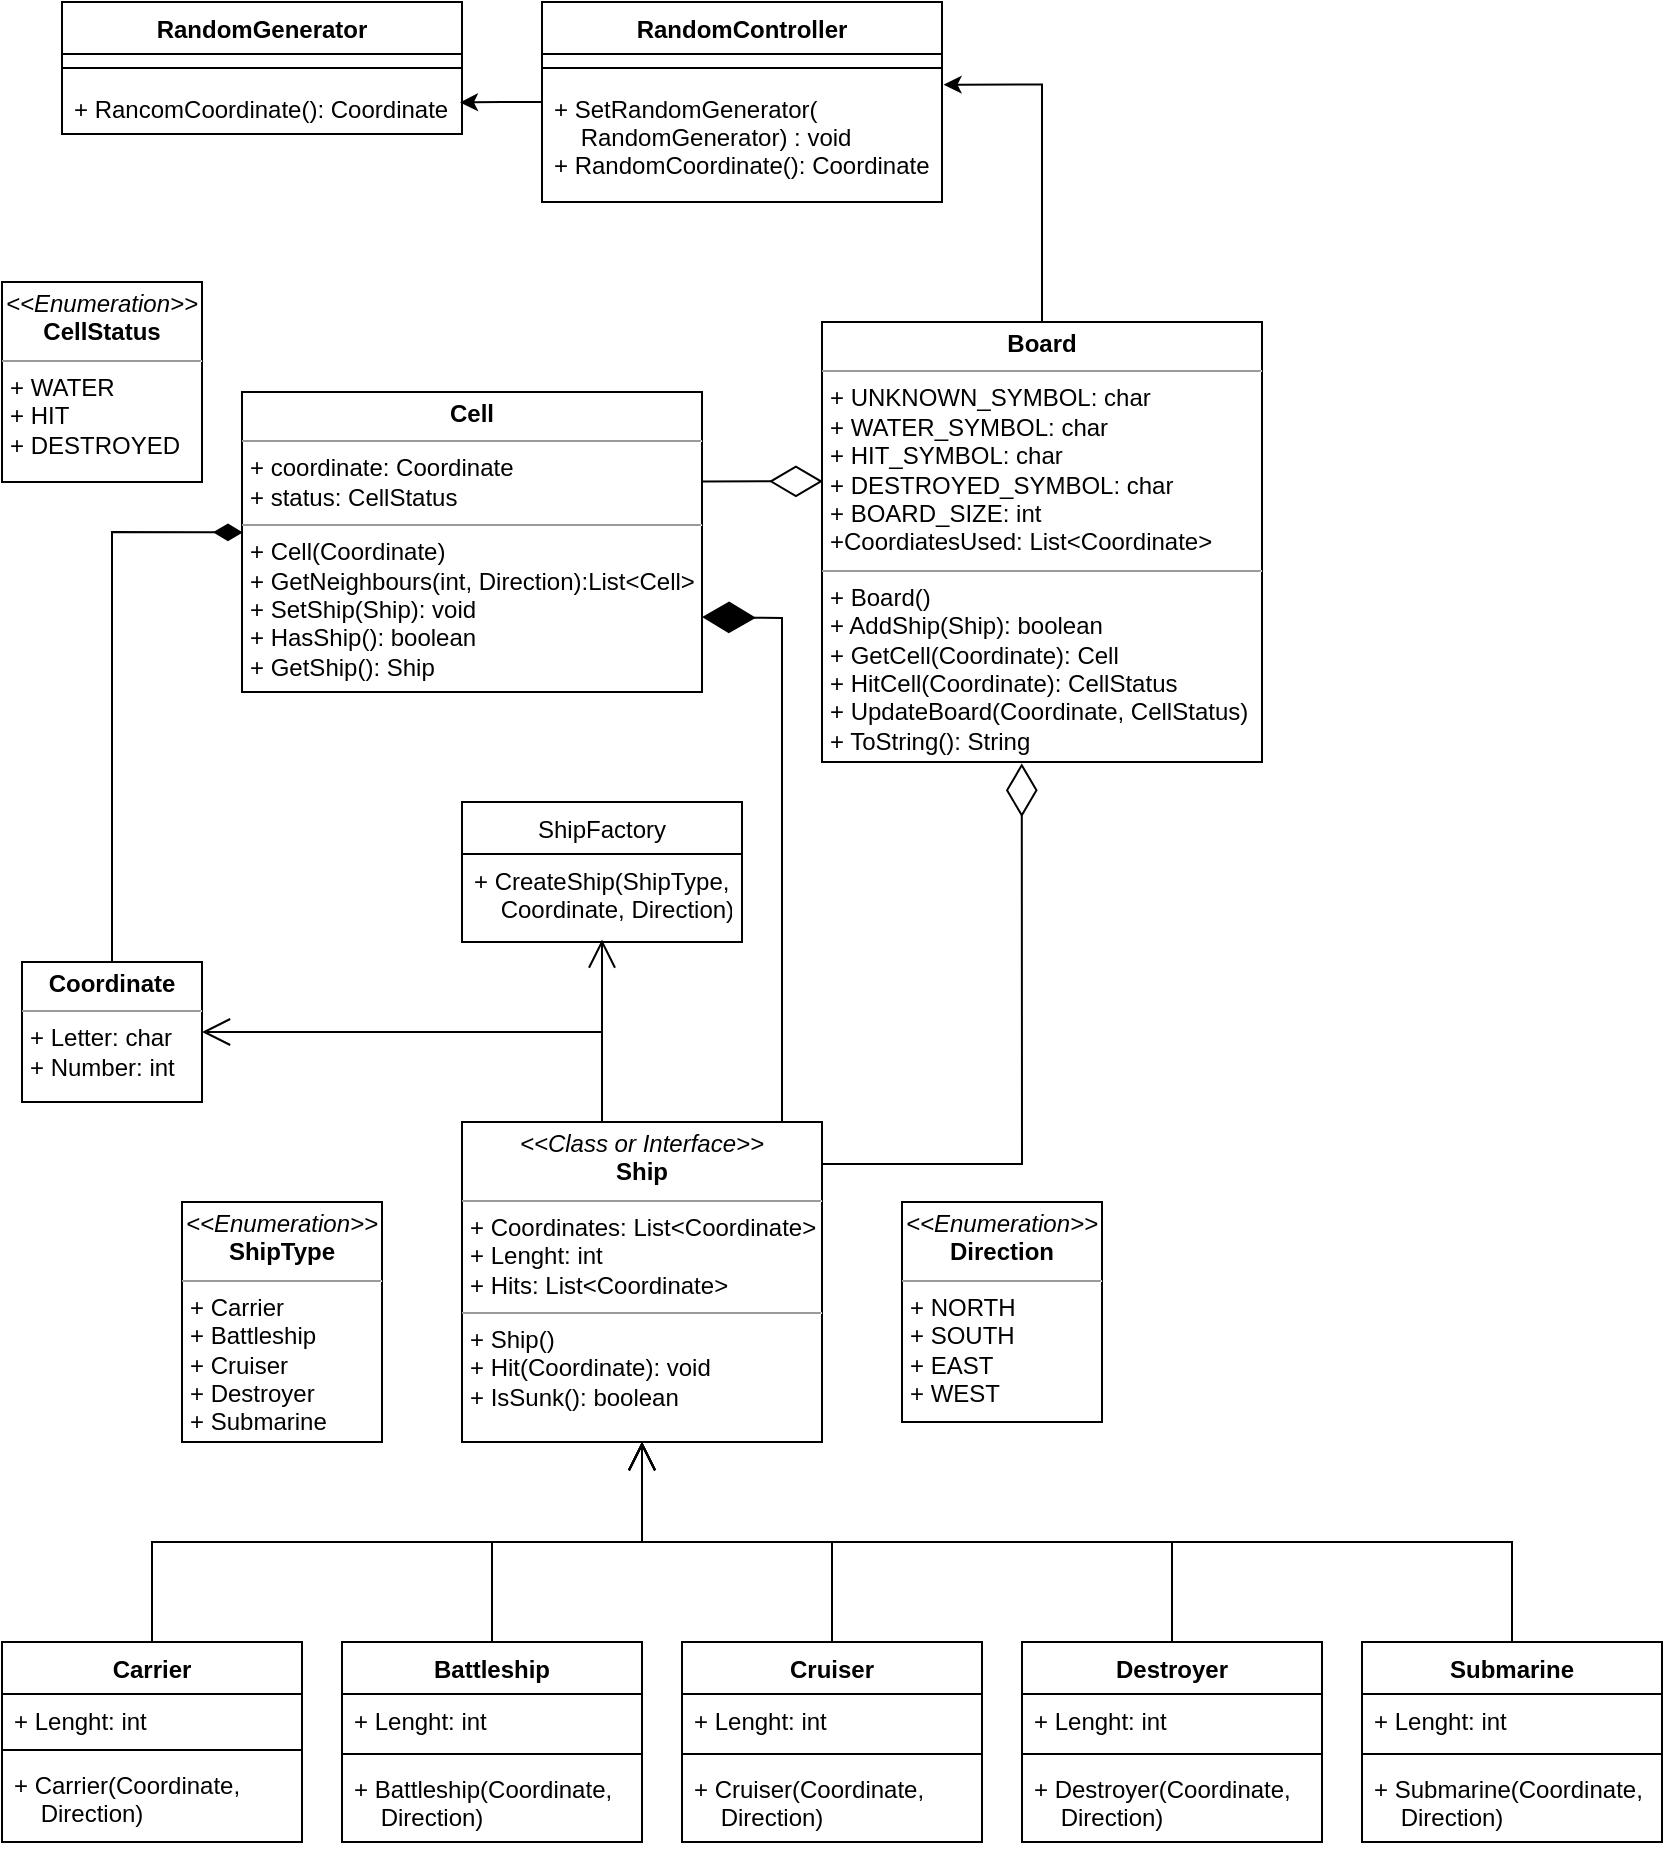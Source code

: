 <mxfile version="15.5.2" type="device"><diagram id="DyNz346OUzwwJoP4qObg" name="Page-1"><mxGraphModel dx="1148" dy="857" grid="1" gridSize="10" guides="1" tooltips="1" connect="1" arrows="1" fold="1" page="1" pageScale="1" pageWidth="850" pageHeight="1100" math="0" shadow="0"><root><mxCell id="0"/><mxCell id="1" parent="0"/><mxCell id="gkkrnf0gw9VYS7cltihZ-3" value="&lt;p style=&quot;margin: 0px ; margin-top: 4px ; text-align: center&quot;&gt;&lt;i&gt;&amp;lt;&amp;lt;Class or Interface&amp;gt;&amp;gt;&lt;/i&gt;&lt;br&gt;&lt;b&gt;Ship&lt;/b&gt;&lt;/p&gt;&lt;hr size=&quot;1&quot;&gt;&lt;p style=&quot;margin: 0px ; margin-left: 4px&quot;&gt;&lt;span&gt;+ Coordinates: List&amp;lt;Coordinate&amp;gt;&lt;/span&gt;&lt;br&gt;&lt;/p&gt;&lt;p style=&quot;margin: 0px ; margin-left: 4px&quot;&gt;+ Lenght: int&lt;/p&gt;&lt;p style=&quot;margin: 0px ; margin-left: 4px&quot;&gt;+ Hits: List&amp;lt;Coordinate&amp;gt;&lt;/p&gt;&lt;hr size=&quot;1&quot;&gt;&lt;p style=&quot;margin: 0px ; margin-left: 4px&quot;&gt;+ Ship()&lt;/p&gt;&lt;p style=&quot;margin: 0px ; margin-left: 4px&quot;&gt;+ Hit(Coordinate): void&lt;br&gt;+ IsSunk(): boolean&lt;/p&gt;" style="verticalAlign=top;align=left;overflow=fill;fontSize=12;fontFamily=Helvetica;html=1;" parent="1" vertex="1"><mxGeometry x="240" y="640" width="180" height="160" as="geometry"/></mxCell><mxCell id="gkkrnf0gw9VYS7cltihZ-28" value="&lt;p style=&quot;margin: 0px ; margin-top: 4px ; text-align: center&quot;&gt;&lt;i&gt;&amp;lt;&amp;lt;Enumeration&amp;gt;&amp;gt;&lt;/i&gt;&lt;br&gt;&lt;b&gt;ShipType&lt;/b&gt;&lt;/p&gt;&lt;hr size=&quot;1&quot;&gt;&lt;p style=&quot;margin: 0px ; margin-left: 4px&quot;&gt;+ Carrier&lt;/p&gt;&lt;p style=&quot;margin: 0px ; margin-left: 4px&quot;&gt;+ Battleship&lt;/p&gt;&lt;p style=&quot;margin: 0px ; margin-left: 4px&quot;&gt;+ Cruiser&lt;/p&gt;&lt;p style=&quot;margin: 0px ; margin-left: 4px&quot;&gt;+ Destroyer&lt;/p&gt;&lt;p style=&quot;margin: 0px ; margin-left: 4px&quot;&gt;+ Submarine&lt;/p&gt;" style="verticalAlign=top;align=left;overflow=fill;fontSize=12;fontFamily=Helvetica;html=1;" parent="1" vertex="1"><mxGeometry x="100" y="680" width="100" height="120" as="geometry"/></mxCell><mxCell id="gkkrnf0gw9VYS7cltihZ-35" value="&lt;p style=&quot;margin: 0px ; margin-top: 4px ; text-align: center&quot;&gt;&lt;b&gt;Coordinate&lt;/b&gt;&lt;/p&gt;&lt;hr size=&quot;1&quot;&gt;&lt;p style=&quot;margin: 0px ; margin-left: 4px&quot;&gt;+ Letter: char&lt;/p&gt;&lt;p style=&quot;margin: 0px ; margin-left: 4px&quot;&gt;+ Number: int&lt;/p&gt;" style="verticalAlign=top;align=left;overflow=fill;fontSize=12;fontFamily=Helvetica;html=1;" parent="1" vertex="1"><mxGeometry x="20" y="560" width="90" height="70" as="geometry"/></mxCell><mxCell id="gkkrnf0gw9VYS7cltihZ-40" value="Carrier" style="swimlane;fontStyle=1;align=center;verticalAlign=top;childLayout=stackLayout;horizontal=1;startSize=26;horizontalStack=0;resizeParent=1;resizeParentMax=0;resizeLast=0;collapsible=1;marginBottom=0;" parent="1" vertex="1"><mxGeometry x="10" y="900" width="150" height="100" as="geometry"/></mxCell><mxCell id="gkkrnf0gw9VYS7cltihZ-41" value="+ Lenght: int" style="text;strokeColor=none;fillColor=none;align=left;verticalAlign=top;spacingLeft=4;spacingRight=4;overflow=hidden;rotatable=0;points=[[0,0.5],[1,0.5]];portConstraint=eastwest;" parent="gkkrnf0gw9VYS7cltihZ-40" vertex="1"><mxGeometry y="26" width="150" height="24" as="geometry"/></mxCell><mxCell id="gkkrnf0gw9VYS7cltihZ-42" value="" style="line;strokeWidth=1;fillColor=none;align=left;verticalAlign=middle;spacingTop=-1;spacingLeft=3;spacingRight=3;rotatable=0;labelPosition=right;points=[];portConstraint=eastwest;" parent="gkkrnf0gw9VYS7cltihZ-40" vertex="1"><mxGeometry y="50" width="150" height="8" as="geometry"/></mxCell><mxCell id="gkkrnf0gw9VYS7cltihZ-43" value="+ Carrier(Coordinate, &#10;    Direction)" style="text;strokeColor=none;fillColor=none;align=left;verticalAlign=top;spacingLeft=4;spacingRight=4;overflow=hidden;rotatable=0;points=[[0,0.5],[1,0.5]];portConstraint=eastwest;" parent="gkkrnf0gw9VYS7cltihZ-40" vertex="1"><mxGeometry y="58" width="150" height="42" as="geometry"/></mxCell><mxCell id="gkkrnf0gw9VYS7cltihZ-48" value="Battleship" style="swimlane;fontStyle=1;align=center;verticalAlign=top;childLayout=stackLayout;horizontal=1;startSize=26;horizontalStack=0;resizeParent=1;resizeParentMax=0;resizeLast=0;collapsible=1;marginBottom=0;" parent="1" vertex="1"><mxGeometry x="180" y="900" width="150" height="100" as="geometry"/></mxCell><mxCell id="gkkrnf0gw9VYS7cltihZ-49" value="+ Lenght: int" style="text;strokeColor=none;fillColor=none;align=left;verticalAlign=top;spacingLeft=4;spacingRight=4;overflow=hidden;rotatable=0;points=[[0,0.5],[1,0.5]];portConstraint=eastwest;" parent="gkkrnf0gw9VYS7cltihZ-48" vertex="1"><mxGeometry y="26" width="150" height="26" as="geometry"/></mxCell><mxCell id="gkkrnf0gw9VYS7cltihZ-50" value="" style="line;strokeWidth=1;fillColor=none;align=left;verticalAlign=middle;spacingTop=-1;spacingLeft=3;spacingRight=3;rotatable=0;labelPosition=right;points=[];portConstraint=eastwest;" parent="gkkrnf0gw9VYS7cltihZ-48" vertex="1"><mxGeometry y="52" width="150" height="8" as="geometry"/></mxCell><mxCell id="gkkrnf0gw9VYS7cltihZ-51" value="+ Battleship(Coordinate,&#10;    Direction)" style="text;strokeColor=none;fillColor=none;align=left;verticalAlign=top;spacingLeft=4;spacingRight=4;overflow=hidden;rotatable=0;points=[[0,0.5],[1,0.5]];portConstraint=eastwest;" parent="gkkrnf0gw9VYS7cltihZ-48" vertex="1"><mxGeometry y="60" width="150" height="40" as="geometry"/></mxCell><mxCell id="gkkrnf0gw9VYS7cltihZ-52" value="Submarine" style="swimlane;fontStyle=1;align=center;verticalAlign=top;childLayout=stackLayout;horizontal=1;startSize=26;horizontalStack=0;resizeParent=1;resizeParentMax=0;resizeLast=0;collapsible=1;marginBottom=0;" parent="1" vertex="1"><mxGeometry x="690" y="900" width="150" height="100" as="geometry"/></mxCell><mxCell id="gkkrnf0gw9VYS7cltihZ-53" value="+ Lenght: int" style="text;strokeColor=none;fillColor=none;align=left;verticalAlign=top;spacingLeft=4;spacingRight=4;overflow=hidden;rotatable=0;points=[[0,0.5],[1,0.5]];portConstraint=eastwest;" parent="gkkrnf0gw9VYS7cltihZ-52" vertex="1"><mxGeometry y="26" width="150" height="26" as="geometry"/></mxCell><mxCell id="gkkrnf0gw9VYS7cltihZ-54" value="" style="line;strokeWidth=1;fillColor=none;align=left;verticalAlign=middle;spacingTop=-1;spacingLeft=3;spacingRight=3;rotatable=0;labelPosition=right;points=[];portConstraint=eastwest;" parent="gkkrnf0gw9VYS7cltihZ-52" vertex="1"><mxGeometry y="52" width="150" height="8" as="geometry"/></mxCell><mxCell id="gkkrnf0gw9VYS7cltihZ-55" value="+ Submarine(Coordinate,&#10;    Direction)" style="text;strokeColor=none;fillColor=none;align=left;verticalAlign=top;spacingLeft=4;spacingRight=4;overflow=hidden;rotatable=0;points=[[0,0.5],[1,0.5]];portConstraint=eastwest;" parent="gkkrnf0gw9VYS7cltihZ-52" vertex="1"><mxGeometry y="60" width="150" height="40" as="geometry"/></mxCell><mxCell id="gkkrnf0gw9VYS7cltihZ-56" value="Destroyer" style="swimlane;fontStyle=1;align=center;verticalAlign=top;childLayout=stackLayout;horizontal=1;startSize=26;horizontalStack=0;resizeParent=1;resizeParentMax=0;resizeLast=0;collapsible=1;marginBottom=0;" parent="1" vertex="1"><mxGeometry x="520" y="900" width="150" height="100" as="geometry"/></mxCell><mxCell id="gkkrnf0gw9VYS7cltihZ-57" value="+ Lenght: int" style="text;strokeColor=none;fillColor=none;align=left;verticalAlign=top;spacingLeft=4;spacingRight=4;overflow=hidden;rotatable=0;points=[[0,0.5],[1,0.5]];portConstraint=eastwest;" parent="gkkrnf0gw9VYS7cltihZ-56" vertex="1"><mxGeometry y="26" width="150" height="26" as="geometry"/></mxCell><mxCell id="gkkrnf0gw9VYS7cltihZ-58" value="" style="line;strokeWidth=1;fillColor=none;align=left;verticalAlign=middle;spacingTop=-1;spacingLeft=3;spacingRight=3;rotatable=0;labelPosition=right;points=[];portConstraint=eastwest;" parent="gkkrnf0gw9VYS7cltihZ-56" vertex="1"><mxGeometry y="52" width="150" height="8" as="geometry"/></mxCell><mxCell id="gkkrnf0gw9VYS7cltihZ-59" value="+ Destroyer(Coordinate,&#10;    Direction)" style="text;strokeColor=none;fillColor=none;align=left;verticalAlign=top;spacingLeft=4;spacingRight=4;overflow=hidden;rotatable=0;points=[[0,0.5],[1,0.5]];portConstraint=eastwest;" parent="gkkrnf0gw9VYS7cltihZ-56" vertex="1"><mxGeometry y="60" width="150" height="40" as="geometry"/></mxCell><mxCell id="gkkrnf0gw9VYS7cltihZ-60" value="Cruiser" style="swimlane;fontStyle=1;align=center;verticalAlign=top;childLayout=stackLayout;horizontal=1;startSize=26;horizontalStack=0;resizeParent=1;resizeParentMax=0;resizeLast=0;collapsible=1;marginBottom=0;" parent="1" vertex="1"><mxGeometry x="350" y="900" width="150" height="100" as="geometry"/></mxCell><mxCell id="gkkrnf0gw9VYS7cltihZ-61" value="+ Lenght: int" style="text;strokeColor=none;fillColor=none;align=left;verticalAlign=top;spacingLeft=4;spacingRight=4;overflow=hidden;rotatable=0;points=[[0,0.5],[1,0.5]];portConstraint=eastwest;" parent="gkkrnf0gw9VYS7cltihZ-60" vertex="1"><mxGeometry y="26" width="150" height="26" as="geometry"/></mxCell><mxCell id="gkkrnf0gw9VYS7cltihZ-62" value="" style="line;strokeWidth=1;fillColor=none;align=left;verticalAlign=middle;spacingTop=-1;spacingLeft=3;spacingRight=3;rotatable=0;labelPosition=right;points=[];portConstraint=eastwest;" parent="gkkrnf0gw9VYS7cltihZ-60" vertex="1"><mxGeometry y="52" width="150" height="8" as="geometry"/></mxCell><mxCell id="gkkrnf0gw9VYS7cltihZ-63" value="+ Cruiser(Coordinate,&#10;    Direction)" style="text;strokeColor=none;fillColor=none;align=left;verticalAlign=top;spacingLeft=4;spacingRight=4;overflow=hidden;rotatable=0;points=[[0,0.5],[1,0.5]];portConstraint=eastwest;" parent="gkkrnf0gw9VYS7cltihZ-60" vertex="1"><mxGeometry y="60" width="150" height="40" as="geometry"/></mxCell><mxCell id="7pKKUQJOXSYiKVj7ACZL-16" style="edgeStyle=orthogonalEdgeStyle;rounded=0;orthogonalLoop=1;jettySize=auto;html=1;exitX=0.5;exitY=0;exitDx=0;exitDy=0;entryX=1.004;entryY=0.022;entryDx=0;entryDy=0;entryPerimeter=0;" parent="1" source="gkkrnf0gw9VYS7cltihZ-69" target="7pKKUQJOXSYiKVj7ACZL-4" edge="1"><mxGeometry relative="1" as="geometry"/></mxCell><mxCell id="gkkrnf0gw9VYS7cltihZ-69" value="&lt;p style=&quot;margin: 0px ; margin-top: 4px ; text-align: center&quot;&gt;&lt;b&gt;Board&lt;/b&gt;&lt;/p&gt;&lt;hr size=&quot;1&quot;&gt;&lt;p style=&quot;margin: 0px 0px 0px 4px&quot;&gt;+ UNKNOWN_SYMBOL: char&lt;/p&gt;&lt;p style=&quot;margin: 0px ; margin-left: 4px&quot;&gt;+ WATER_SYMBOL: char&lt;br&gt;&lt;/p&gt;&lt;p style=&quot;margin: 0px ; margin-left: 4px&quot;&gt;&lt;span&gt;+ HIT_SYMBOL: char&lt;/span&gt;&lt;br&gt;&lt;/p&gt;&lt;p style=&quot;margin: 0px ; margin-left: 4px&quot;&gt;+ DESTROYED_SYMBOL: char&lt;br&gt;+ BOARD_SIZE: int&lt;br&gt;+CoordiatesUsed: List&amp;lt;Coordinate&amp;gt;&lt;/p&gt;&lt;hr size=&quot;1&quot;&gt;&lt;p style=&quot;margin: 0px ; margin-left: 4px&quot;&gt;+ Board()&lt;/p&gt;&lt;p style=&quot;margin: 0px ; margin-left: 4px&quot;&gt;+ AddShip(Ship): boolean&lt;/p&gt;&lt;p style=&quot;margin: 0px ; margin-left: 4px&quot;&gt;+ GetCell(Coordinate): Cell&lt;br&gt;&lt;/p&gt;&lt;p style=&quot;margin: 0px ; margin-left: 4px&quot;&gt;+ HitCell(Coordinate): CellStatus&lt;/p&gt;&lt;p style=&quot;margin: 0px ; margin-left: 4px&quot;&gt;+ UpdateBoard(Coordinate, CellStatus)&lt;/p&gt;&lt;p style=&quot;margin: 0px ; margin-left: 4px&quot;&gt;+ ToString(): String&lt;/p&gt;&lt;p style=&quot;margin: 0px ; margin-left: 4px&quot;&gt;&lt;br&gt;&lt;/p&gt;" style="verticalAlign=top;align=left;overflow=fill;fontSize=12;fontFamily=Helvetica;html=1;" parent="1" vertex="1"><mxGeometry x="420" y="240" width="220" height="220" as="geometry"/></mxCell><mxCell id="gkkrnf0gw9VYS7cltihZ-74" value="&lt;p style=&quot;margin: 0px ; margin-top: 4px ; text-align: center&quot;&gt;&lt;b&gt;Cell&lt;/b&gt;&lt;/p&gt;&lt;hr size=&quot;1&quot;&gt;&lt;p style=&quot;margin: 0px ; margin-left: 4px&quot;&gt;+ coordinate: Coordinate&lt;/p&gt;&lt;p style=&quot;margin: 0px ; margin-left: 4px&quot;&gt;+ status: CellStatus&lt;/p&gt;&lt;hr size=&quot;1&quot;&gt;&lt;p style=&quot;margin: 0px ; margin-left: 4px&quot;&gt;+ Cell(Coordinate)&lt;/p&gt;&lt;p style=&quot;margin: 0px ; margin-left: 4px&quot;&gt;+ GetNeighbours(int, Direction):List&amp;lt;Cell&amp;gt;&lt;/p&gt;&lt;p style=&quot;margin: 0px ; margin-left: 4px&quot;&gt;+ SetShip(Ship): void&lt;/p&gt;&lt;p style=&quot;margin: 0px ; margin-left: 4px&quot;&gt;+ HasShip(): boolean&lt;/p&gt;&lt;p style=&quot;margin: 0px ; margin-left: 4px&quot;&gt;+ GetShip(): Ship&lt;/p&gt;" style="verticalAlign=top;align=left;overflow=fill;fontSize=12;fontFamily=Helvetica;html=1;" parent="1" vertex="1"><mxGeometry x="130" y="275" width="230" height="150" as="geometry"/></mxCell><mxCell id="gkkrnf0gw9VYS7cltihZ-76" value="" style="endArrow=diamondThin;endFill=0;endSize=24;html=1;rounded=0;entryX=0.002;entryY=0.362;entryDx=0;entryDy=0;entryPerimeter=0;exitX=1.001;exitY=0.298;exitDx=0;exitDy=0;exitPerimeter=0;" parent="1" source="gkkrnf0gw9VYS7cltihZ-74" target="gkkrnf0gw9VYS7cltihZ-69" edge="1"><mxGeometry width="160" relative="1" as="geometry"><mxPoint x="350" y="295" as="sourcePoint"/><mxPoint x="460" y="340" as="targetPoint"/></mxGeometry></mxCell><mxCell id="gkkrnf0gw9VYS7cltihZ-77" value="" style="endArrow=diamondThin;endFill=1;endSize=12;html=1;rounded=0;entryX=0.002;entryY=0.468;entryDx=0;entryDy=0;exitX=0.5;exitY=0;exitDx=0;exitDy=0;entryPerimeter=0;" parent="1" source="gkkrnf0gw9VYS7cltihZ-35" target="gkkrnf0gw9VYS7cltihZ-74" edge="1"><mxGeometry width="160" relative="1" as="geometry"><mxPoint x="63" y="470" as="sourcePoint"/><mxPoint x="110" y="270" as="targetPoint"/><Array as="points"><mxPoint x="65" y="345"/></Array></mxGeometry></mxCell><mxCell id="gkkrnf0gw9VYS7cltihZ-80" value="" style="endArrow=open;endFill=1;endSize=12;html=1;rounded=0;entryX=0.5;entryY=1;entryDx=0;entryDy=0;exitX=0.5;exitY=0;exitDx=0;exitDy=0;" parent="1" source="gkkrnf0gw9VYS7cltihZ-52" target="gkkrnf0gw9VYS7cltihZ-3" edge="1"><mxGeometry width="160" relative="1" as="geometry"><mxPoint x="470" y="870" as="sourcePoint"/><mxPoint x="630" y="870" as="targetPoint"/><Array as="points"><mxPoint x="765" y="850"/><mxPoint x="330" y="850"/></Array></mxGeometry></mxCell><mxCell id="gkkrnf0gw9VYS7cltihZ-81" value="" style="endArrow=open;endFill=1;endSize=12;html=1;rounded=0;entryX=0.5;entryY=1;entryDx=0;entryDy=0;exitX=0.5;exitY=0;exitDx=0;exitDy=0;" parent="1" source="gkkrnf0gw9VYS7cltihZ-40" target="gkkrnf0gw9VYS7cltihZ-3" edge="1"><mxGeometry width="160" relative="1" as="geometry"><mxPoint x="40" y="850" as="sourcePoint"/><mxPoint x="200" y="850" as="targetPoint"/><Array as="points"><mxPoint x="85" y="850"/><mxPoint x="330" y="850"/></Array></mxGeometry></mxCell><mxCell id="gkkrnf0gw9VYS7cltihZ-82" value="" style="endArrow=open;endFill=1;endSize=12;html=1;rounded=0;exitX=0.5;exitY=0;exitDx=0;exitDy=0;entryX=0.5;entryY=1;entryDx=0;entryDy=0;" parent="1" source="gkkrnf0gw9VYS7cltihZ-56" target="gkkrnf0gw9VYS7cltihZ-3" edge="1"><mxGeometry width="160" relative="1" as="geometry"><mxPoint x="590" y="680" as="sourcePoint"/><mxPoint x="330" y="840" as="targetPoint"/><Array as="points"><mxPoint x="595" y="850"/><mxPoint x="330" y="850"/></Array></mxGeometry></mxCell><mxCell id="gkkrnf0gw9VYS7cltihZ-83" value="" style="endArrow=open;endFill=1;endSize=12;html=1;rounded=0;exitX=0.5;exitY=0;exitDx=0;exitDy=0;" parent="1" source="gkkrnf0gw9VYS7cltihZ-48" target="gkkrnf0gw9VYS7cltihZ-3" edge="1"><mxGeometry width="160" relative="1" as="geometry"><mxPoint x="20" y="850" as="sourcePoint"/><mxPoint x="330" y="840" as="targetPoint"/><Array as="points"><mxPoint x="255" y="850"/><mxPoint x="330" y="850"/></Array></mxGeometry></mxCell><mxCell id="gkkrnf0gw9VYS7cltihZ-84" value="" style="endArrow=open;endFill=1;endSize=12;html=1;rounded=0;exitX=0.5;exitY=0;exitDx=0;exitDy=0;entryX=0.5;entryY=1;entryDx=0;entryDy=0;" parent="1" source="gkkrnf0gw9VYS7cltihZ-60" target="gkkrnf0gw9VYS7cltihZ-3" edge="1"><mxGeometry width="160" relative="1" as="geometry"><mxPoint x="600" y="690" as="sourcePoint"/><mxPoint x="330" y="840" as="targetPoint"/><Array as="points"><mxPoint x="425" y="850"/><mxPoint x="330" y="850"/></Array></mxGeometry></mxCell><mxCell id="gkkrnf0gw9VYS7cltihZ-85" value="" style="endArrow=diamondThin;endFill=0;endSize=24;html=1;rounded=0;entryX=0.454;entryY=1.003;entryDx=0;entryDy=0;entryPerimeter=0;" parent="1" target="gkkrnf0gw9VYS7cltihZ-69" edge="1"><mxGeometry width="160" relative="1" as="geometry"><mxPoint x="420" y="661" as="sourcePoint"/><mxPoint x="620" y="510" as="targetPoint"/><Array as="points"><mxPoint x="520" y="661"/></Array></mxGeometry></mxCell><mxCell id="gkkrnf0gw9VYS7cltihZ-88" value="&lt;p style=&quot;margin: 0px ; margin-top: 4px ; text-align: center&quot;&gt;&lt;i&gt;&amp;lt;&amp;lt;Enumeration&amp;gt;&amp;gt;&lt;/i&gt;&lt;br&gt;&lt;b&gt;CellStatus&lt;/b&gt;&lt;/p&gt;&lt;hr size=&quot;1&quot;&gt;&lt;p style=&quot;margin: 0px ; margin-left: 4px&quot;&gt;+ WATER&lt;br&gt;&lt;/p&gt;&lt;p style=&quot;margin: 0px ; margin-left: 4px&quot;&gt;+ HIT&lt;/p&gt;&lt;p style=&quot;margin: 0px ; margin-left: 4px&quot;&gt;+ DESTROYED&lt;/p&gt;" style="verticalAlign=top;align=left;overflow=fill;fontSize=12;fontFamily=Helvetica;html=1;" parent="1" vertex="1"><mxGeometry x="10" y="220" width="100" height="100" as="geometry"/></mxCell><mxCell id="8kWbTMVLp5XzJged64CG-1" value="&lt;p style=&quot;margin: 0px ; margin-top: 4px ; text-align: center&quot;&gt;&lt;i&gt;&amp;lt;&amp;lt;Enumeration&amp;gt;&amp;gt;&lt;/i&gt;&lt;br&gt;&lt;b&gt;Direction&lt;/b&gt;&lt;/p&gt;&lt;hr size=&quot;1&quot;&gt;&lt;p style=&quot;margin: 0px ; margin-left: 4px&quot;&gt;+ NORTH&lt;br&gt;&lt;/p&gt;&lt;p style=&quot;margin: 0px ; margin-left: 4px&quot;&gt;+ SOUTH&lt;/p&gt;&lt;p style=&quot;margin: 0px ; margin-left: 4px&quot;&gt;+ EAST&lt;/p&gt;&lt;p style=&quot;margin: 0px ; margin-left: 4px&quot;&gt;+ WEST&lt;/p&gt;" style="verticalAlign=top;align=left;overflow=fill;fontSize=12;fontFamily=Helvetica;html=1;" parent="1" vertex="1"><mxGeometry x="460" y="680" width="100" height="110" as="geometry"/></mxCell><mxCell id="8kWbTMVLp5XzJged64CG-2" value="ShipFactory" style="swimlane;fontStyle=0;childLayout=stackLayout;horizontal=1;startSize=26;fillColor=none;horizontalStack=0;resizeParent=1;resizeParentMax=0;resizeLast=0;collapsible=1;marginBottom=0;" parent="1" vertex="1"><mxGeometry x="240" y="480" width="140" height="70" as="geometry"/></mxCell><mxCell id="8kWbTMVLp5XzJged64CG-3" value="+ CreateShip(ShipType, &#10;    Coordinate, Direction)&#10;" style="text;strokeColor=none;fillColor=none;align=left;verticalAlign=top;spacingLeft=4;spacingRight=4;overflow=hidden;rotatable=0;points=[[0,0.5],[1,0.5]];portConstraint=eastwest;" parent="8kWbTMVLp5XzJged64CG-2" vertex="1"><mxGeometry y="26" width="140" height="44" as="geometry"/></mxCell><mxCell id="8kWbTMVLp5XzJged64CG-7" value="" style="endArrow=open;endFill=1;endSize=12;html=1;rounded=0;exitX=0.389;exitY=0;exitDx=0;exitDy=0;entryX=0.5;entryY=0.971;entryDx=0;entryDy=0;entryPerimeter=0;exitPerimeter=0;" parent="1" source="gkkrnf0gw9VYS7cltihZ-3" target="8kWbTMVLp5XzJged64CG-3" edge="1"><mxGeometry width="160" relative="1" as="geometry"><mxPoint x="310" y="640" as="sourcePoint"/><mxPoint x="320" y="550" as="targetPoint"/></mxGeometry></mxCell><mxCell id="i8BHZVt4_DStoCCrhuMH-2" value="" style="endArrow=open;endFill=1;endSize=12;html=1;rounded=0;entryX=1;entryY=0.5;entryDx=0;entryDy=0;" parent="1" target="gkkrnf0gw9VYS7cltihZ-35" edge="1"><mxGeometry width="160" relative="1" as="geometry"><mxPoint x="310" y="640" as="sourcePoint"/><mxPoint x="320" y="572" as="targetPoint"/><Array as="points"><mxPoint x="310" y="595"/></Array></mxGeometry></mxCell><mxCell id="QBAc33QWohk54DjoNbA6-1" value="" style="endArrow=diamondThin;endFill=1;endSize=24;html=1;rounded=0;entryX=1;entryY=0.75;entryDx=0;entryDy=0;" parent="1" target="gkkrnf0gw9VYS7cltihZ-74" edge="1"><mxGeometry width="160" relative="1" as="geometry"><mxPoint x="400" y="640" as="sourcePoint"/><mxPoint x="360" y="440" as="targetPoint"/><Array as="points"><mxPoint x="400" y="388"/></Array></mxGeometry></mxCell><mxCell id="7pKKUQJOXSYiKVj7ACZL-17" value="" style="edgeStyle=orthogonalEdgeStyle;rounded=0;orthogonalLoop=1;jettySize=auto;html=1;entryX=0.995;entryY=0.394;entryDx=0;entryDy=0;entryPerimeter=0;" parent="1" source="7pKKUQJOXSYiKVj7ACZL-1" target="7pKKUQJOXSYiKVj7ACZL-9" edge="1"><mxGeometry relative="1" as="geometry"/></mxCell><mxCell id="7pKKUQJOXSYiKVj7ACZL-1" value="RandomController" style="swimlane;fontStyle=1;align=center;verticalAlign=top;childLayout=stackLayout;horizontal=1;startSize=26;horizontalStack=0;resizeParent=1;resizeParentMax=0;resizeLast=0;collapsible=1;marginBottom=0;" parent="1" vertex="1"><mxGeometry x="280" y="80" width="200" height="100" as="geometry"/></mxCell><mxCell id="7pKKUQJOXSYiKVj7ACZL-3" value="" style="line;strokeWidth=1;fillColor=none;align=left;verticalAlign=middle;spacingTop=-1;spacingLeft=3;spacingRight=3;rotatable=0;labelPosition=right;points=[];portConstraint=eastwest;" parent="7pKKUQJOXSYiKVj7ACZL-1" vertex="1"><mxGeometry y="26" width="200" height="14" as="geometry"/></mxCell><mxCell id="7pKKUQJOXSYiKVj7ACZL-4" value="+ SetRandomGenerator(&#10;    RandomGenerator) : void&#10;+ RandomCoordinate(): Coordinate&#10;" style="text;strokeColor=none;fillColor=none;align=left;verticalAlign=top;spacingLeft=4;spacingRight=4;overflow=hidden;rotatable=0;points=[[0,0.5],[1,0.5]];portConstraint=eastwest;" parent="7pKKUQJOXSYiKVj7ACZL-1" vertex="1"><mxGeometry y="40" width="200" height="60" as="geometry"/></mxCell><mxCell id="7pKKUQJOXSYiKVj7ACZL-6" value="RandomGenerator" style="swimlane;fontStyle=1;align=center;verticalAlign=top;childLayout=stackLayout;horizontal=1;startSize=26;horizontalStack=0;resizeParent=1;resizeParentMax=0;resizeLast=0;collapsible=1;marginBottom=0;" parent="1" vertex="1"><mxGeometry x="40" y="80" width="200" height="66" as="geometry"/></mxCell><mxCell id="7pKKUQJOXSYiKVj7ACZL-8" value="" style="line;strokeWidth=1;fillColor=none;align=left;verticalAlign=middle;spacingTop=-1;spacingLeft=3;spacingRight=3;rotatable=0;labelPosition=right;points=[];portConstraint=eastwest;" parent="7pKKUQJOXSYiKVj7ACZL-6" vertex="1"><mxGeometry y="26" width="200" height="14" as="geometry"/></mxCell><mxCell id="7pKKUQJOXSYiKVj7ACZL-9" value="+ RancomCoordinate(): Coordinate" style="text;strokeColor=none;fillColor=none;align=left;verticalAlign=top;spacingLeft=4;spacingRight=4;overflow=hidden;rotatable=0;points=[[0,0.5],[1,0.5]];portConstraint=eastwest;" parent="7pKKUQJOXSYiKVj7ACZL-6" vertex="1"><mxGeometry y="40" width="200" height="26" as="geometry"/></mxCell></root></mxGraphModel></diagram></mxfile>